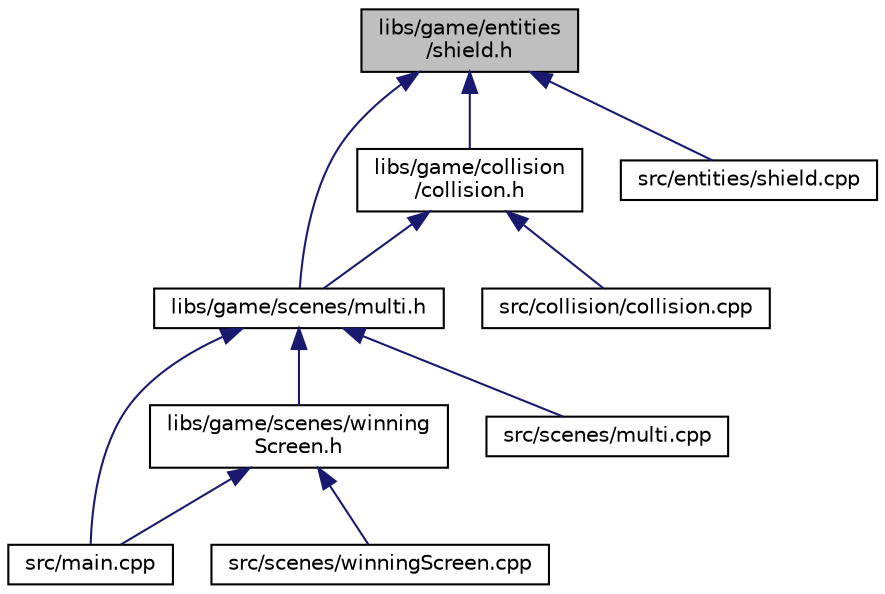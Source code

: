 digraph "libs/game/entities/shield.h"
{
 // LATEX_PDF_SIZE
  edge [fontname="Helvetica",fontsize="10",labelfontname="Helvetica",labelfontsize="10"];
  node [fontname="Helvetica",fontsize="10",shape=record];
  Node1 [label="libs/game/entities\l/shield.h",height=0.2,width=0.4,color="black", fillcolor="grey75", style="filled", fontcolor="black",tooltip="Permet de gérer les boucliers."];
  Node1 -> Node2 [dir="back",color="midnightblue",fontsize="10",style="solid",fontname="Helvetica"];
  Node2 [label="libs/game/collision\l/collision.h",height=0.2,width=0.4,color="black", fillcolor="white", style="filled",URL="$collision_8h.html",tooltip="Permet de gérer les collisions."];
  Node2 -> Node3 [dir="back",color="midnightblue",fontsize="10",style="solid",fontname="Helvetica"];
  Node3 [label="libs/game/scenes/multi.h",height=0.2,width=0.4,color="black", fillcolor="white", style="filled",URL="$multi_8h.html",tooltip="Gestion du mode de jeu multi."];
  Node3 -> Node4 [dir="back",color="midnightblue",fontsize="10",style="solid",fontname="Helvetica"];
  Node4 [label="libs/game/scenes/winning\lScreen.h",height=0.2,width=0.4,color="black", fillcolor="white", style="filled",URL="$winning_screen_8h.html",tooltip="Scene de victoire/defaite."];
  Node4 -> Node5 [dir="back",color="midnightblue",fontsize="10",style="solid",fontname="Helvetica"];
  Node5 [label="src/main.cpp",height=0.2,width=0.4,color="black", fillcolor="white", style="filled",URL="$main_8cpp.html",tooltip=" "];
  Node4 -> Node6 [dir="back",color="midnightblue",fontsize="10",style="solid",fontname="Helvetica"];
  Node6 [label="src/scenes/winningScreen.cpp",height=0.2,width=0.4,color="black", fillcolor="white", style="filled",URL="$winning_screen_8cpp.html",tooltip=" "];
  Node3 -> Node5 [dir="back",color="midnightblue",fontsize="10",style="solid",fontname="Helvetica"];
  Node3 -> Node7 [dir="back",color="midnightblue",fontsize="10",style="solid",fontname="Helvetica"];
  Node7 [label="src/scenes/multi.cpp",height=0.2,width=0.4,color="black", fillcolor="white", style="filled",URL="$multi_8cpp.html",tooltip=" "];
  Node2 -> Node8 [dir="back",color="midnightblue",fontsize="10",style="solid",fontname="Helvetica"];
  Node8 [label="src/collision/collision.cpp",height=0.2,width=0.4,color="black", fillcolor="white", style="filled",URL="$collision_8cpp.html",tooltip=" "];
  Node1 -> Node3 [dir="back",color="midnightblue",fontsize="10",style="solid",fontname="Helvetica"];
  Node1 -> Node9 [dir="back",color="midnightblue",fontsize="10",style="solid",fontname="Helvetica"];
  Node9 [label="src/entities/shield.cpp",height=0.2,width=0.4,color="black", fillcolor="white", style="filled",URL="$shield_8cpp.html",tooltip=" "];
}
